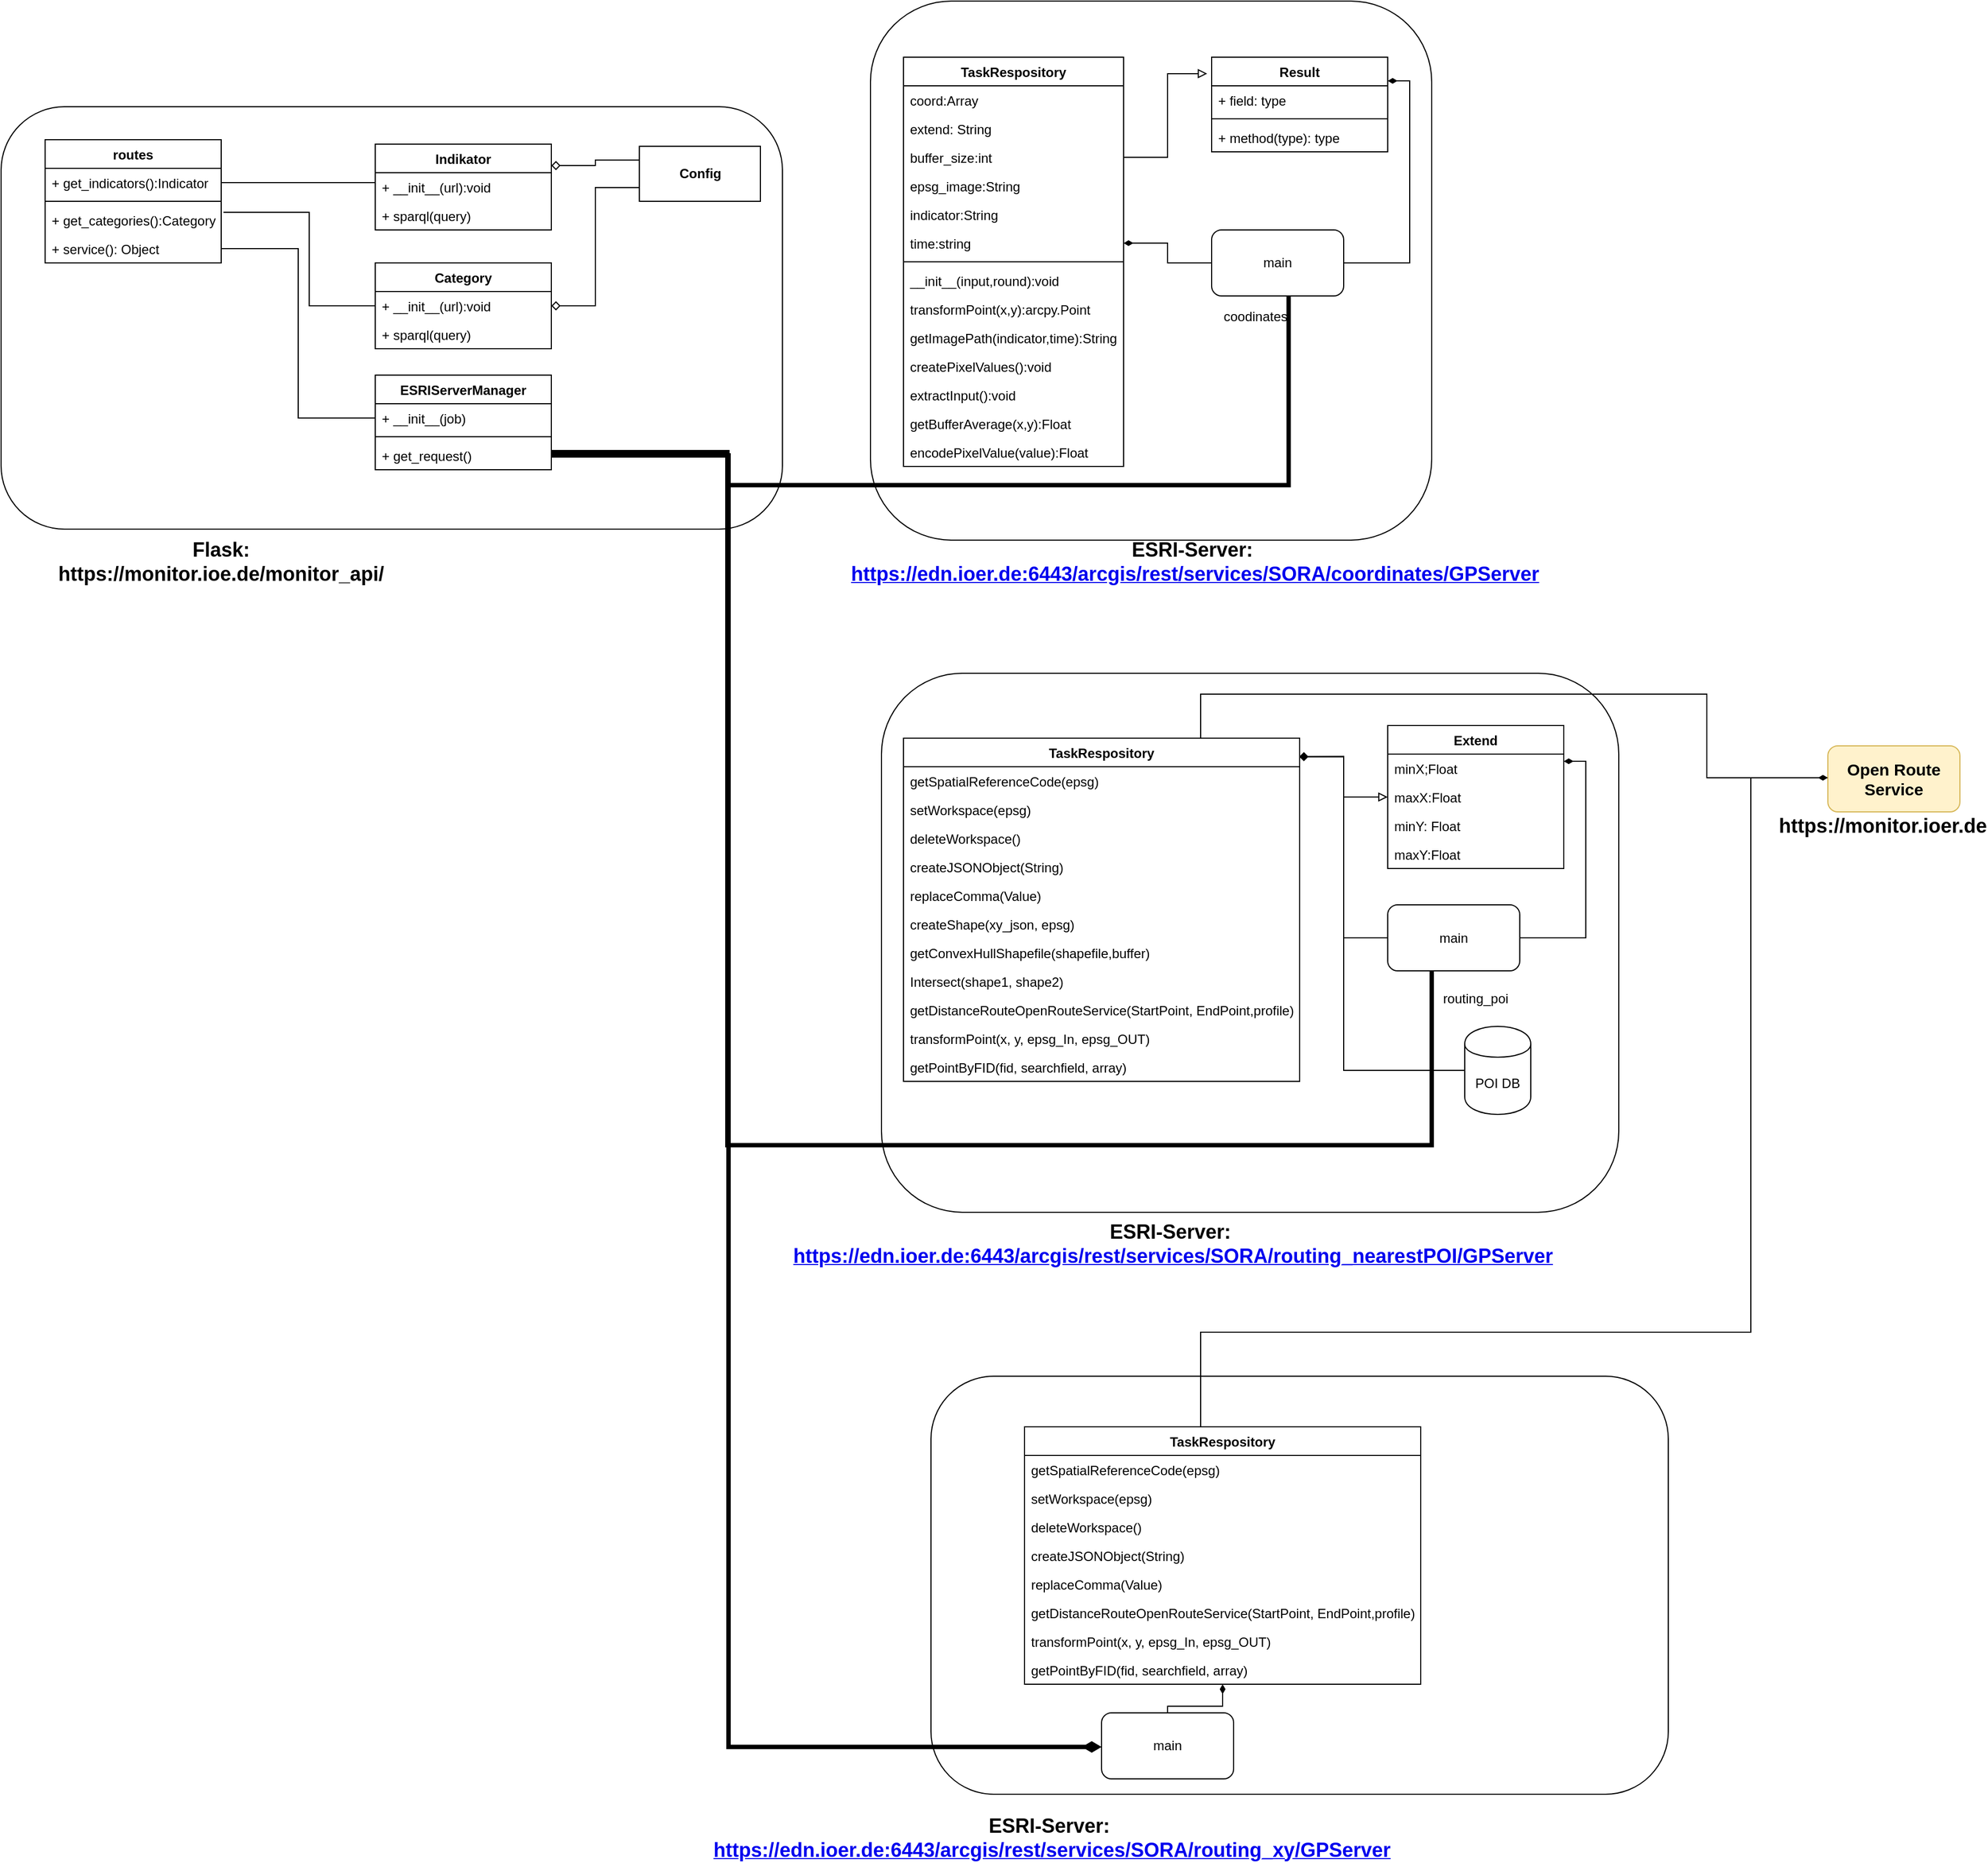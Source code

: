 <mxfile version="10.8.0" type="device"><diagram id="CT43BcFTrXd-7Mj3Ymix" name="Seite-1"><mxGraphModel dx="4312" dy="3289" grid="1" gridSize="10" guides="1" tooltips="1" connect="1" arrows="1" fold="1" page="1" pageScale="1" pageWidth="827" pageHeight="1169" math="0" shadow="0"><root><mxCell id="0"/><mxCell id="1" parent="0"/><mxCell id="dtGoaGafzF-JMqJLi3ri-37" value="" style="rounded=1;whiteSpace=wrap;html=1;" parent="1" vertex="1"><mxGeometry x="770" y="-10" width="510" height="490" as="geometry"/></mxCell><mxCell id="arpwGv1bbq3mjrOgh_vR-33" value="" style="rounded=1;whiteSpace=wrap;html=1;" parent="1" vertex="1"><mxGeometry x="-20" y="86" width="710" height="384" as="geometry"/></mxCell><mxCell id="arpwGv1bbq3mjrOgh_vR-2" value="Indikator" style="swimlane;fontStyle=1;align=center;verticalAlign=top;childLayout=stackLayout;horizontal=1;startSize=26;horizontalStack=0;resizeParent=1;resizeParentMax=0;resizeLast=0;collapsible=1;marginBottom=0;" parent="1" vertex="1"><mxGeometry x="320" y="120" width="160" height="78" as="geometry"/></mxCell><mxCell id="arpwGv1bbq3mjrOgh_vR-5" value="+ __init__(url):void" style="text;strokeColor=none;fillColor=none;align=left;verticalAlign=top;spacingLeft=4;spacingRight=4;overflow=hidden;rotatable=0;points=[[0,0.5],[1,0.5]];portConstraint=eastwest;" parent="arpwGv1bbq3mjrOgh_vR-2" vertex="1"><mxGeometry y="26" width="160" height="26" as="geometry"/></mxCell><mxCell id="arpwGv1bbq3mjrOgh_vR-22" value="+ sparql(query)" style="text;strokeColor=none;fillColor=none;align=left;verticalAlign=top;spacingLeft=4;spacingRight=4;overflow=hidden;rotatable=0;points=[[0,0.5],[1,0.5]];portConstraint=eastwest;" parent="arpwGv1bbq3mjrOgh_vR-2" vertex="1"><mxGeometry y="52" width="160" height="26" as="geometry"/></mxCell><mxCell id="arpwGv1bbq3mjrOgh_vR-8" style="edgeStyle=orthogonalEdgeStyle;rounded=0;orthogonalLoop=1;jettySize=auto;html=1;exitX=0;exitY=0.25;exitDx=0;exitDy=0;entryX=1;entryY=0.25;entryDx=0;entryDy=0;endArrow=diamond;endFill=0;startArrow=none;startFill=0;" parent="1" source="arpwGv1bbq3mjrOgh_vR-7" target="arpwGv1bbq3mjrOgh_vR-2" edge="1"><mxGeometry relative="1" as="geometry"/></mxCell><mxCell id="arpwGv1bbq3mjrOgh_vR-21" style="edgeStyle=orthogonalEdgeStyle;rounded=0;orthogonalLoop=1;jettySize=auto;html=1;exitX=0;exitY=0.75;exitDx=0;exitDy=0;entryX=1;entryY=0.5;entryDx=0;entryDy=0;startArrow=none;startFill=0;endArrow=diamond;endFill=0;" parent="1" source="arpwGv1bbq3mjrOgh_vR-7" target="arpwGv1bbq3mjrOgh_vR-20" edge="1"><mxGeometry relative="1" as="geometry"/></mxCell><mxCell id="arpwGv1bbq3mjrOgh_vR-7" value="Config" style="html=1;fontStyle=1" parent="1" vertex="1"><mxGeometry x="560" y="122" width="110" height="50" as="geometry"/></mxCell><mxCell id="arpwGv1bbq3mjrOgh_vR-10" value="routes" style="swimlane;fontStyle=1;align=center;verticalAlign=top;childLayout=stackLayout;horizontal=1;startSize=26;horizontalStack=0;resizeParent=1;resizeParentMax=0;resizeLast=0;collapsible=1;marginBottom=0;" parent="1" vertex="1"><mxGeometry x="20" y="116" width="160" height="112" as="geometry"/></mxCell><mxCell id="arpwGv1bbq3mjrOgh_vR-13" value="+ get_indicators():Indicator" style="text;strokeColor=none;fillColor=none;align=left;verticalAlign=top;spacingLeft=4;spacingRight=4;overflow=hidden;rotatable=0;points=[[0,0.5],[1,0.5]];portConstraint=eastwest;" parent="arpwGv1bbq3mjrOgh_vR-10" vertex="1"><mxGeometry y="26" width="160" height="26" as="geometry"/></mxCell><mxCell id="arpwGv1bbq3mjrOgh_vR-18" value="" style="line;strokeWidth=1;fillColor=none;align=left;verticalAlign=middle;spacingTop=-1;spacingLeft=3;spacingRight=3;rotatable=0;labelPosition=right;points=[];portConstraint=eastwest;" parent="arpwGv1bbq3mjrOgh_vR-10" vertex="1"><mxGeometry y="52" width="160" height="8" as="geometry"/></mxCell><mxCell id="arpwGv1bbq3mjrOgh_vR-17" value="+ get_categories():Category" style="text;strokeColor=none;fillColor=none;align=left;verticalAlign=top;spacingLeft=4;spacingRight=4;overflow=hidden;rotatable=0;points=[[0,0.5],[1,0.5]];portConstraint=eastwest;" parent="arpwGv1bbq3mjrOgh_vR-10" vertex="1"><mxGeometry y="60" width="160" height="26" as="geometry"/></mxCell><mxCell id="arpwGv1bbq3mjrOgh_vR-26" value="+ service(): Object" style="text;strokeColor=none;fillColor=none;align=left;verticalAlign=top;spacingLeft=4;spacingRight=4;overflow=hidden;rotatable=0;points=[[0,0.5],[1,0.5]];portConstraint=eastwest;" parent="arpwGv1bbq3mjrOgh_vR-10" vertex="1"><mxGeometry y="86" width="160" height="26" as="geometry"/></mxCell><mxCell id="arpwGv1bbq3mjrOgh_vR-16" style="edgeStyle=orthogonalEdgeStyle;rounded=0;orthogonalLoop=1;jettySize=auto;html=1;exitX=0;exitY=0.5;exitDx=0;exitDy=0;entryX=1;entryY=0.5;entryDx=0;entryDy=0;startArrow=none;startFill=0;endArrow=none;endFill=0;" parent="1" source="arpwGv1bbq3mjrOgh_vR-5" target="arpwGv1bbq3mjrOgh_vR-13" edge="1"><mxGeometry relative="1" as="geometry"><Array as="points"><mxPoint x="320" y="155"/></Array></mxGeometry></mxCell><mxCell id="arpwGv1bbq3mjrOgh_vR-19" value="Category" style="swimlane;fontStyle=1;align=center;verticalAlign=top;childLayout=stackLayout;horizontal=1;startSize=26;horizontalStack=0;resizeParent=1;resizeParentMax=0;resizeLast=0;collapsible=1;marginBottom=0;" parent="1" vertex="1"><mxGeometry x="320" y="228" width="160" height="78" as="geometry"/></mxCell><mxCell id="arpwGv1bbq3mjrOgh_vR-20" value="+ __init__(url):void" style="text;strokeColor=none;fillColor=none;align=left;verticalAlign=top;spacingLeft=4;spacingRight=4;overflow=hidden;rotatable=0;points=[[0,0.5],[1,0.5]];portConstraint=eastwest;" parent="arpwGv1bbq3mjrOgh_vR-19" vertex="1"><mxGeometry y="26" width="160" height="26" as="geometry"/></mxCell><mxCell id="arpwGv1bbq3mjrOgh_vR-23" value="+ sparql(query)" style="text;strokeColor=none;fillColor=none;align=left;verticalAlign=top;spacingLeft=4;spacingRight=4;overflow=hidden;rotatable=0;points=[[0,0.5],[1,0.5]];portConstraint=eastwest;" parent="arpwGv1bbq3mjrOgh_vR-19" vertex="1"><mxGeometry y="52" width="160" height="26" as="geometry"/></mxCell><mxCell id="arpwGv1bbq3mjrOgh_vR-24" style="edgeStyle=orthogonalEdgeStyle;rounded=0;orthogonalLoop=1;jettySize=auto;html=1;exitX=0;exitY=0.5;exitDx=0;exitDy=0;entryX=1.013;entryY=0.231;entryDx=0;entryDy=0;entryPerimeter=0;startArrow=none;startFill=0;endArrow=none;endFill=0;" parent="1" source="arpwGv1bbq3mjrOgh_vR-20" target="arpwGv1bbq3mjrOgh_vR-17" edge="1"><mxGeometry relative="1" as="geometry"><Array as="points"><mxPoint x="260" y="267"/><mxPoint x="260" y="182"/></Array></mxGeometry></mxCell><mxCell id="dtGoaGafzF-JMqJLi3ri-40" style="edgeStyle=orthogonalEdgeStyle;rounded=0;orthogonalLoop=1;jettySize=auto;html=1;entryX=0.583;entryY=0.983;entryDx=0;entryDy=0;entryPerimeter=0;startArrow=none;startFill=0;endArrow=none;endFill=0;strokeWidth=4;" parent="1" target="dtGoaGafzF-JMqJLi3ri-34" edge="1"><mxGeometry relative="1" as="geometry"><mxPoint x="480" y="400" as="sourcePoint"/><Array as="points"><mxPoint x="480" y="400"/><mxPoint x="640" y="400"/><mxPoint x="640" y="430"/><mxPoint x="1150" y="430"/></Array></mxGeometry></mxCell><mxCell id="arpwGv1bbq3mjrOgh_vR-27" value="ESRIServerManager" style="swimlane;fontStyle=1;align=center;verticalAlign=top;childLayout=stackLayout;horizontal=1;startSize=26;horizontalStack=0;resizeParent=1;resizeParentMax=0;resizeLast=0;collapsible=1;marginBottom=0;" parent="1" vertex="1"><mxGeometry x="320" y="330" width="160" height="86" as="geometry"/></mxCell><mxCell id="arpwGv1bbq3mjrOgh_vR-28" value="+ __init__(job)" style="text;strokeColor=none;fillColor=none;align=left;verticalAlign=top;spacingLeft=4;spacingRight=4;overflow=hidden;rotatable=0;points=[[0,0.5],[1,0.5]];portConstraint=eastwest;" parent="arpwGv1bbq3mjrOgh_vR-27" vertex="1"><mxGeometry y="26" width="160" height="26" as="geometry"/></mxCell><mxCell id="arpwGv1bbq3mjrOgh_vR-29" value="" style="line;strokeWidth=1;fillColor=none;align=left;verticalAlign=middle;spacingTop=-1;spacingLeft=3;spacingRight=3;rotatable=0;labelPosition=right;points=[];portConstraint=eastwest;" parent="arpwGv1bbq3mjrOgh_vR-27" vertex="1"><mxGeometry y="52" width="160" height="8" as="geometry"/></mxCell><mxCell id="arpwGv1bbq3mjrOgh_vR-30" value="+ get_request()" style="text;strokeColor=none;fillColor=none;align=left;verticalAlign=top;spacingLeft=4;spacingRight=4;overflow=hidden;rotatable=0;points=[[0,0.5],[1,0.5]];portConstraint=eastwest;" parent="arpwGv1bbq3mjrOgh_vR-27" vertex="1"><mxGeometry y="60" width="160" height="26" as="geometry"/></mxCell><mxCell id="arpwGv1bbq3mjrOgh_vR-31" style="edgeStyle=orthogonalEdgeStyle;rounded=0;orthogonalLoop=1;jettySize=auto;html=1;exitX=0;exitY=0.5;exitDx=0;exitDy=0;entryX=1;entryY=0.5;entryDx=0;entryDy=0;startArrow=none;startFill=0;endArrow=none;endFill=0;" parent="1" source="arpwGv1bbq3mjrOgh_vR-28" target="arpwGv1bbq3mjrOgh_vR-26" edge="1"><mxGeometry relative="1" as="geometry"/></mxCell><mxCell id="arpwGv1bbq3mjrOgh_vR-34" value="Flask: https://monitor.ioe.de/monitor_api/" style="text;html=1;strokeColor=none;fillColor=none;align=center;verticalAlign=middle;whiteSpace=wrap;rounded=0;fontSize=18;fontStyle=1" parent="1" vertex="1"><mxGeometry x="160" y="490" width="40" height="20" as="geometry"/></mxCell><mxCell id="dtGoaGafzF-JMqJLi3ri-13" value="TaskRespository" style="swimlane;fontStyle=1;align=center;verticalAlign=top;childLayout=stackLayout;horizontal=1;startSize=26;horizontalStack=0;resizeParent=1;resizeParentMax=0;resizeLast=0;collapsible=1;marginBottom=0;" parent="1" vertex="1"><mxGeometry x="800" y="41" width="200" height="372" as="geometry"/></mxCell><mxCell id="dtGoaGafzF-JMqJLi3ri-14" value="coord:Array" style="text;strokeColor=none;fillColor=none;align=left;verticalAlign=top;spacingLeft=4;spacingRight=4;overflow=hidden;rotatable=0;points=[[0,0.5],[1,0.5]];portConstraint=eastwest;" parent="dtGoaGafzF-JMqJLi3ri-13" vertex="1"><mxGeometry y="26" width="200" height="26" as="geometry"/></mxCell><mxCell id="dtGoaGafzF-JMqJLi3ri-17" value="extend: String" style="text;strokeColor=none;fillColor=none;align=left;verticalAlign=top;spacingLeft=4;spacingRight=4;overflow=hidden;rotatable=0;points=[[0,0.5],[1,0.5]];portConstraint=eastwest;" parent="dtGoaGafzF-JMqJLi3ri-13" vertex="1"><mxGeometry y="52" width="200" height="26" as="geometry"/></mxCell><mxCell id="dtGoaGafzF-JMqJLi3ri-19" value="buffer_size:int" style="text;strokeColor=none;fillColor=none;align=left;verticalAlign=top;spacingLeft=4;spacingRight=4;overflow=hidden;rotatable=0;points=[[0,0.5],[1,0.5]];portConstraint=eastwest;" parent="dtGoaGafzF-JMqJLi3ri-13" vertex="1"><mxGeometry y="78" width="200" height="26" as="geometry"/></mxCell><mxCell id="dtGoaGafzF-JMqJLi3ri-20" value="epsg_image:String" style="text;strokeColor=none;fillColor=none;align=left;verticalAlign=top;spacingLeft=4;spacingRight=4;overflow=hidden;rotatable=0;points=[[0,0.5],[1,0.5]];portConstraint=eastwest;" parent="dtGoaGafzF-JMqJLi3ri-13" vertex="1"><mxGeometry y="104" width="200" height="26" as="geometry"/></mxCell><mxCell id="dtGoaGafzF-JMqJLi3ri-21" value="indicator:String" style="text;strokeColor=none;fillColor=none;align=left;verticalAlign=top;spacingLeft=4;spacingRight=4;overflow=hidden;rotatable=0;points=[[0,0.5],[1,0.5]];portConstraint=eastwest;" parent="dtGoaGafzF-JMqJLi3ri-13" vertex="1"><mxGeometry y="130" width="200" height="26" as="geometry"/></mxCell><mxCell id="dtGoaGafzF-JMqJLi3ri-22" value="time:string" style="text;strokeColor=none;fillColor=none;align=left;verticalAlign=top;spacingLeft=4;spacingRight=4;overflow=hidden;rotatable=0;points=[[0,0.5],[1,0.5]];portConstraint=eastwest;" parent="dtGoaGafzF-JMqJLi3ri-13" vertex="1"><mxGeometry y="156" width="200" height="26" as="geometry"/></mxCell><mxCell id="dtGoaGafzF-JMqJLi3ri-15" value="" style="line;strokeWidth=1;fillColor=none;align=left;verticalAlign=middle;spacingTop=-1;spacingLeft=3;spacingRight=3;rotatable=0;labelPosition=right;points=[];portConstraint=eastwest;" parent="dtGoaGafzF-JMqJLi3ri-13" vertex="1"><mxGeometry y="182" width="200" height="8" as="geometry"/></mxCell><mxCell id="dtGoaGafzF-JMqJLi3ri-16" value="__init__(input,round):void" style="text;strokeColor=none;fillColor=none;align=left;verticalAlign=top;spacingLeft=4;spacingRight=4;overflow=hidden;rotatable=0;points=[[0,0.5],[1,0.5]];portConstraint=eastwest;" parent="dtGoaGafzF-JMqJLi3ri-13" vertex="1"><mxGeometry y="190" width="200" height="26" as="geometry"/></mxCell><mxCell id="dtGoaGafzF-JMqJLi3ri-23" value="transformPoint(x,y):arcpy.Point" style="text;strokeColor=none;fillColor=none;align=left;verticalAlign=top;spacingLeft=4;spacingRight=4;overflow=hidden;rotatable=0;points=[[0,0.5],[1,0.5]];portConstraint=eastwest;" parent="dtGoaGafzF-JMqJLi3ri-13" vertex="1"><mxGeometry y="216" width="200" height="26" as="geometry"/></mxCell><mxCell id="dtGoaGafzF-JMqJLi3ri-24" value="getImagePath(indicator,time):String" style="text;strokeColor=none;fillColor=none;align=left;verticalAlign=top;spacingLeft=4;spacingRight=4;overflow=hidden;rotatable=0;points=[[0,0.5],[1,0.5]];portConstraint=eastwest;" parent="dtGoaGafzF-JMqJLi3ri-13" vertex="1"><mxGeometry y="242" width="200" height="26" as="geometry"/></mxCell><mxCell id="dtGoaGafzF-JMqJLi3ri-25" value="createPixelValues():void" style="text;strokeColor=none;fillColor=none;align=left;verticalAlign=top;spacingLeft=4;spacingRight=4;overflow=hidden;rotatable=0;points=[[0,0.5],[1,0.5]];portConstraint=eastwest;" parent="dtGoaGafzF-JMqJLi3ri-13" vertex="1"><mxGeometry y="268" width="200" height="26" as="geometry"/></mxCell><mxCell id="dtGoaGafzF-JMqJLi3ri-26" value="extractInput():void" style="text;strokeColor=none;fillColor=none;align=left;verticalAlign=top;spacingLeft=4;spacingRight=4;overflow=hidden;rotatable=0;points=[[0,0.5],[1,0.5]];portConstraint=eastwest;" parent="dtGoaGafzF-JMqJLi3ri-13" vertex="1"><mxGeometry y="294" width="200" height="26" as="geometry"/></mxCell><mxCell id="dtGoaGafzF-JMqJLi3ri-27" value="getBufferAverage(x,y):Float" style="text;strokeColor=none;fillColor=none;align=left;verticalAlign=top;spacingLeft=4;spacingRight=4;overflow=hidden;rotatable=0;points=[[0,0.5],[1,0.5]];portConstraint=eastwest;" parent="dtGoaGafzF-JMqJLi3ri-13" vertex="1"><mxGeometry y="320" width="200" height="26" as="geometry"/></mxCell><mxCell id="dtGoaGafzF-JMqJLi3ri-28" value="encodePixelValue(value):Float" style="text;strokeColor=none;fillColor=none;align=left;verticalAlign=top;spacingLeft=4;spacingRight=4;overflow=hidden;rotatable=0;points=[[0,0.5],[1,0.5]];portConstraint=eastwest;" parent="dtGoaGafzF-JMqJLi3ri-13" vertex="1"><mxGeometry y="346" width="200" height="26" as="geometry"/></mxCell><mxCell id="dtGoaGafzF-JMqJLi3ri-36" style="edgeStyle=orthogonalEdgeStyle;rounded=0;orthogonalLoop=1;jettySize=auto;html=1;exitX=1;exitY=0.25;exitDx=0;exitDy=0;entryX=1;entryY=0.5;entryDx=0;entryDy=0;startArrow=diamondThin;startFill=1;endArrow=none;endFill=0;" parent="1" source="dtGoaGafzF-JMqJLi3ri-29" target="dtGoaGafzF-JMqJLi3ri-34" edge="1"><mxGeometry relative="1" as="geometry"/></mxCell><mxCell id="dtGoaGafzF-JMqJLi3ri-29" value="Result" style="swimlane;fontStyle=1;align=center;verticalAlign=top;childLayout=stackLayout;horizontal=1;startSize=26;horizontalStack=0;resizeParent=1;resizeParentMax=0;resizeLast=0;collapsible=1;marginBottom=0;" parent="1" vertex="1"><mxGeometry x="1080" y="41" width="160" height="86" as="geometry"/></mxCell><mxCell id="dtGoaGafzF-JMqJLi3ri-30" value="+ field: type" style="text;strokeColor=none;fillColor=none;align=left;verticalAlign=top;spacingLeft=4;spacingRight=4;overflow=hidden;rotatable=0;points=[[0,0.5],[1,0.5]];portConstraint=eastwest;" parent="dtGoaGafzF-JMqJLi3ri-29" vertex="1"><mxGeometry y="26" width="160" height="26" as="geometry"/></mxCell><mxCell id="dtGoaGafzF-JMqJLi3ri-31" value="" style="line;strokeWidth=1;fillColor=none;align=left;verticalAlign=middle;spacingTop=-1;spacingLeft=3;spacingRight=3;rotatable=0;labelPosition=right;points=[];portConstraint=eastwest;" parent="dtGoaGafzF-JMqJLi3ri-29" vertex="1"><mxGeometry y="52" width="160" height="8" as="geometry"/></mxCell><mxCell id="dtGoaGafzF-JMqJLi3ri-32" value="+ method(type): type" style="text;strokeColor=none;fillColor=none;align=left;verticalAlign=top;spacingLeft=4;spacingRight=4;overflow=hidden;rotatable=0;points=[[0,0.5],[1,0.5]];portConstraint=eastwest;" parent="dtGoaGafzF-JMqJLi3ri-29" vertex="1"><mxGeometry y="60" width="160" height="26" as="geometry"/></mxCell><mxCell id="dtGoaGafzF-JMqJLi3ri-33" style="edgeStyle=orthogonalEdgeStyle;rounded=0;orthogonalLoop=1;jettySize=auto;html=1;exitX=1;exitY=0.5;exitDx=0;exitDy=0;entryX=-0.025;entryY=0.174;entryDx=0;entryDy=0;entryPerimeter=0;startArrow=none;startFill=0;endArrow=block;endFill=0;" parent="1" source="dtGoaGafzF-JMqJLi3ri-19" target="dtGoaGafzF-JMqJLi3ri-29" edge="1"><mxGeometry relative="1" as="geometry"/></mxCell><mxCell id="dtGoaGafzF-JMqJLi3ri-34" value="main" style="rounded=1;whiteSpace=wrap;html=1;" parent="1" vertex="1"><mxGeometry x="1080" y="198" width="120" height="60" as="geometry"/></mxCell><mxCell id="dtGoaGafzF-JMqJLi3ri-35" style="edgeStyle=orthogonalEdgeStyle;rounded=0;orthogonalLoop=1;jettySize=auto;html=1;exitX=1;exitY=0.5;exitDx=0;exitDy=0;entryX=0;entryY=0.5;entryDx=0;entryDy=0;startArrow=diamondThin;startFill=1;endArrow=none;endFill=0;" parent="1" source="dtGoaGafzF-JMqJLi3ri-22" target="dtGoaGafzF-JMqJLi3ri-34" edge="1"><mxGeometry relative="1" as="geometry"/></mxCell><mxCell id="dtGoaGafzF-JMqJLi3ri-38" value="ESRI-Server:&amp;nbsp;&lt;br&gt;&lt;a href=&quot;https://edn.ioer.de:6443/arcgis/rest/services/SORA/coordinates/GPServer&quot;&gt;https://edn.ioer.de:6443/arcgis/rest/services/SORA/coordinates/GPServer&lt;/a&gt;&lt;br&gt;" style="text;html=1;strokeColor=none;fillColor=none;align=center;verticalAlign=middle;whiteSpace=wrap;rounded=0;fontSize=18;fontStyle=1" parent="1" vertex="1"><mxGeometry x="800" y="490" width="530" height="20" as="geometry"/></mxCell><mxCell id="dtGoaGafzF-JMqJLi3ri-41" value="coodinates" style="text;html=1;strokeColor=none;fillColor=none;align=center;verticalAlign=middle;whiteSpace=wrap;rounded=0;" parent="1" vertex="1"><mxGeometry x="1100" y="267" width="40" height="20" as="geometry"/></mxCell><mxCell id="dtGoaGafzF-JMqJLi3ri-44" value="TaskRespository" style="swimlane;fontStyle=1;align=center;verticalAlign=top;childLayout=stackLayout;horizontal=1;startSize=26;horizontalStack=0;resizeParent=1;resizeParentMax=0;resizeLast=0;collapsible=1;marginBottom=0;" parent="1" vertex="1"><mxGeometry x="810" y="656" width="200" height="372" as="geometry"/></mxCell><mxCell id="dtGoaGafzF-JMqJLi3ri-45" value="coord:Array" style="text;strokeColor=none;fillColor=none;align=left;verticalAlign=top;spacingLeft=4;spacingRight=4;overflow=hidden;rotatable=0;points=[[0,0.5],[1,0.5]];portConstraint=eastwest;" parent="dtGoaGafzF-JMqJLi3ri-44" vertex="1"><mxGeometry y="26" width="200" height="26" as="geometry"/></mxCell><mxCell id="dtGoaGafzF-JMqJLi3ri-46" value="extend: String" style="text;strokeColor=none;fillColor=none;align=left;verticalAlign=top;spacingLeft=4;spacingRight=4;overflow=hidden;rotatable=0;points=[[0,0.5],[1,0.5]];portConstraint=eastwest;" parent="dtGoaGafzF-JMqJLi3ri-44" vertex="1"><mxGeometry y="52" width="200" height="26" as="geometry"/></mxCell><mxCell id="dtGoaGafzF-JMqJLi3ri-47" value="buffer_size:int" style="text;strokeColor=none;fillColor=none;align=left;verticalAlign=top;spacingLeft=4;spacingRight=4;overflow=hidden;rotatable=0;points=[[0,0.5],[1,0.5]];portConstraint=eastwest;" parent="dtGoaGafzF-JMqJLi3ri-44" vertex="1"><mxGeometry y="78" width="200" height="26" as="geometry"/></mxCell><mxCell id="dtGoaGafzF-JMqJLi3ri-48" value="epsg_image:String" style="text;strokeColor=none;fillColor=none;align=left;verticalAlign=top;spacingLeft=4;spacingRight=4;overflow=hidden;rotatable=0;points=[[0,0.5],[1,0.5]];portConstraint=eastwest;" parent="dtGoaGafzF-JMqJLi3ri-44" vertex="1"><mxGeometry y="104" width="200" height="26" as="geometry"/></mxCell><mxCell id="dtGoaGafzF-JMqJLi3ri-49" value="indicator:String" style="text;strokeColor=none;fillColor=none;align=left;verticalAlign=top;spacingLeft=4;spacingRight=4;overflow=hidden;rotatable=0;points=[[0,0.5],[1,0.5]];portConstraint=eastwest;" parent="dtGoaGafzF-JMqJLi3ri-44" vertex="1"><mxGeometry y="130" width="200" height="26" as="geometry"/></mxCell><mxCell id="dtGoaGafzF-JMqJLi3ri-50" value="time:string" style="text;strokeColor=none;fillColor=none;align=left;verticalAlign=top;spacingLeft=4;spacingRight=4;overflow=hidden;rotatable=0;points=[[0,0.5],[1,0.5]];portConstraint=eastwest;" parent="dtGoaGafzF-JMqJLi3ri-44" vertex="1"><mxGeometry y="156" width="200" height="26" as="geometry"/></mxCell><mxCell id="dtGoaGafzF-JMqJLi3ri-51" value="" style="line;strokeWidth=1;fillColor=none;align=left;verticalAlign=middle;spacingTop=-1;spacingLeft=3;spacingRight=3;rotatable=0;labelPosition=right;points=[];portConstraint=eastwest;" parent="dtGoaGafzF-JMqJLi3ri-44" vertex="1"><mxGeometry y="182" width="200" height="8" as="geometry"/></mxCell><mxCell id="dtGoaGafzF-JMqJLi3ri-52" value="__init__(input,round):void" style="text;strokeColor=none;fillColor=none;align=left;verticalAlign=top;spacingLeft=4;spacingRight=4;overflow=hidden;rotatable=0;points=[[0,0.5],[1,0.5]];portConstraint=eastwest;" parent="dtGoaGafzF-JMqJLi3ri-44" vertex="1"><mxGeometry y="190" width="200" height="26" as="geometry"/></mxCell><mxCell id="dtGoaGafzF-JMqJLi3ri-53" value="transformPoint(x,y):arcpy.Point" style="text;strokeColor=none;fillColor=none;align=left;verticalAlign=top;spacingLeft=4;spacingRight=4;overflow=hidden;rotatable=0;points=[[0,0.5],[1,0.5]];portConstraint=eastwest;" parent="dtGoaGafzF-JMqJLi3ri-44" vertex="1"><mxGeometry y="216" width="200" height="26" as="geometry"/></mxCell><mxCell id="dtGoaGafzF-JMqJLi3ri-54" value="getImagePath(indicator,time):String" style="text;strokeColor=none;fillColor=none;align=left;verticalAlign=top;spacingLeft=4;spacingRight=4;overflow=hidden;rotatable=0;points=[[0,0.5],[1,0.5]];portConstraint=eastwest;" parent="dtGoaGafzF-JMqJLi3ri-44" vertex="1"><mxGeometry y="242" width="200" height="26" as="geometry"/></mxCell><mxCell id="dtGoaGafzF-JMqJLi3ri-55" value="createPixelValues():void" style="text;strokeColor=none;fillColor=none;align=left;verticalAlign=top;spacingLeft=4;spacingRight=4;overflow=hidden;rotatable=0;points=[[0,0.5],[1,0.5]];portConstraint=eastwest;" parent="dtGoaGafzF-JMqJLi3ri-44" vertex="1"><mxGeometry y="268" width="200" height="26" as="geometry"/></mxCell><mxCell id="dtGoaGafzF-JMqJLi3ri-56" value="extractInput():void" style="text;strokeColor=none;fillColor=none;align=left;verticalAlign=top;spacingLeft=4;spacingRight=4;overflow=hidden;rotatable=0;points=[[0,0.5],[1,0.5]];portConstraint=eastwest;" parent="dtGoaGafzF-JMqJLi3ri-44" vertex="1"><mxGeometry y="294" width="200" height="26" as="geometry"/></mxCell><mxCell id="dtGoaGafzF-JMqJLi3ri-57" value="getBufferAverage(x,y):Float" style="text;strokeColor=none;fillColor=none;align=left;verticalAlign=top;spacingLeft=4;spacingRight=4;overflow=hidden;rotatable=0;points=[[0,0.5],[1,0.5]];portConstraint=eastwest;" parent="dtGoaGafzF-JMqJLi3ri-44" vertex="1"><mxGeometry y="320" width="200" height="26" as="geometry"/></mxCell><mxCell id="dtGoaGafzF-JMqJLi3ri-58" value="encodePixelValue(value):Float" style="text;strokeColor=none;fillColor=none;align=left;verticalAlign=top;spacingLeft=4;spacingRight=4;overflow=hidden;rotatable=0;points=[[0,0.5],[1,0.5]];portConstraint=eastwest;" parent="dtGoaGafzF-JMqJLi3ri-44" vertex="1"><mxGeometry y="346" width="200" height="26" as="geometry"/></mxCell><mxCell id="dtGoaGafzF-JMqJLi3ri-59" value="" style="rounded=1;whiteSpace=wrap;html=1;" parent="1" vertex="1"><mxGeometry x="780" y="601" width="670" height="490" as="geometry"/></mxCell><mxCell id="dtGoaGafzF-JMqJLi3ri-91" style="edgeStyle=orthogonalEdgeStyle;rounded=0;orthogonalLoop=1;jettySize=auto;html=1;entryX=0.999;entryY=0.054;entryDx=0;entryDy=0;entryPerimeter=0;startArrow=block;startFill=0;endArrow=none;endFill=0;strokeWidth=1;" parent="1" source="dtGoaGafzF-JMqJLi3ri-60" target="dtGoaGafzF-JMqJLi3ri-68" edge="1"><mxGeometry relative="1" as="geometry"/></mxCell><mxCell id="dtGoaGafzF-JMqJLi3ri-60" value="Extend" style="swimlane;fontStyle=1;align=center;verticalAlign=top;childLayout=stackLayout;horizontal=1;startSize=26;horizontalStack=0;resizeParent=1;resizeParentMax=0;resizeLast=0;collapsible=1;marginBottom=0;" parent="1" vertex="1"><mxGeometry x="1240" y="648.5" width="160" height="130" as="geometry"/></mxCell><mxCell id="dtGoaGafzF-JMqJLi3ri-61" value="minX;Float" style="text;strokeColor=none;fillColor=none;align=left;verticalAlign=top;spacingLeft=4;spacingRight=4;overflow=hidden;rotatable=0;points=[[0,0.5],[1,0.5]];portConstraint=eastwest;" parent="dtGoaGafzF-JMqJLi3ri-60" vertex="1"><mxGeometry y="26" width="160" height="26" as="geometry"/></mxCell><mxCell id="dtGoaGafzF-JMqJLi3ri-63" value="maxX:Float" style="text;strokeColor=none;fillColor=none;align=left;verticalAlign=top;spacingLeft=4;spacingRight=4;overflow=hidden;rotatable=0;points=[[0,0.5],[1,0.5]];portConstraint=eastwest;" parent="dtGoaGafzF-JMqJLi3ri-60" vertex="1"><mxGeometry y="52" width="160" height="26" as="geometry"/></mxCell><mxCell id="dtGoaGafzF-JMqJLi3ri-83" value="minY: Float" style="text;strokeColor=none;fillColor=none;align=left;verticalAlign=top;spacingLeft=4;spacingRight=4;overflow=hidden;rotatable=0;points=[[0,0.5],[1,0.5]];portConstraint=eastwest;" parent="dtGoaGafzF-JMqJLi3ri-60" vertex="1"><mxGeometry y="78" width="160" height="26" as="geometry"/></mxCell><mxCell id="dtGoaGafzF-JMqJLi3ri-84" value="maxY:Float" style="text;strokeColor=none;fillColor=none;align=left;verticalAlign=top;spacingLeft=4;spacingRight=4;overflow=hidden;rotatable=0;points=[[0,0.5],[1,0.5]];portConstraint=eastwest;" parent="dtGoaGafzF-JMqJLi3ri-60" vertex="1"><mxGeometry y="104" width="160" height="26" as="geometry"/></mxCell><mxCell id="dtGoaGafzF-JMqJLi3ri-92" style="edgeStyle=orthogonalEdgeStyle;rounded=0;orthogonalLoop=1;jettySize=auto;html=1;entryX=0.999;entryY=0.054;entryDx=0;entryDy=0;entryPerimeter=0;startArrow=none;startFill=0;endArrow=diamond;endFill=1;strokeWidth=1;" parent="1" source="dtGoaGafzF-JMqJLi3ri-65" target="dtGoaGafzF-JMqJLi3ri-68" edge="1"><mxGeometry relative="1" as="geometry"/></mxCell><mxCell id="dtGoaGafzF-JMqJLi3ri-96" style="edgeStyle=orthogonalEdgeStyle;rounded=0;orthogonalLoop=1;jettySize=auto;html=1;entryX=1;entryY=0.5;entryDx=0;entryDy=0;startArrow=none;startFill=0;endArrow=none;endFill=0;strokeWidth=4;" parent="1" source="dtGoaGafzF-JMqJLi3ri-65" target="arpwGv1bbq3mjrOgh_vR-30" edge="1"><mxGeometry relative="1" as="geometry"><Array as="points"><mxPoint x="1280" y="1030"/><mxPoint x="640" y="1030"/><mxPoint x="640" y="403"/></Array></mxGeometry></mxCell><mxCell id="dtGoaGafzF-JMqJLi3ri-65" value="main" style="rounded=1;whiteSpace=wrap;html=1;" parent="1" vertex="1"><mxGeometry x="1240" y="811.5" width="120" height="60" as="geometry"/></mxCell><mxCell id="dtGoaGafzF-JMqJLi3ri-66" style="edgeStyle=orthogonalEdgeStyle;rounded=0;orthogonalLoop=1;jettySize=auto;html=1;exitX=1;exitY=0.25;exitDx=0;exitDy=0;entryX=1;entryY=0.5;entryDx=0;entryDy=0;startArrow=diamondThin;startFill=1;endArrow=none;endFill=0;" parent="1" source="dtGoaGafzF-JMqJLi3ri-60" target="dtGoaGafzF-JMqJLi3ri-65" edge="1"><mxGeometry relative="1" as="geometry"/></mxCell><mxCell id="dtGoaGafzF-JMqJLi3ri-68" value="TaskRespository" style="swimlane;fontStyle=1;align=center;verticalAlign=top;childLayout=stackLayout;horizontal=1;startSize=26;horizontalStack=0;resizeParent=1;resizeParentMax=0;resizeLast=0;collapsible=1;marginBottom=0;" parent="1" vertex="1"><mxGeometry x="800" y="660" width="360" height="312" as="geometry"/></mxCell><mxCell id="dtGoaGafzF-JMqJLi3ri-76" value="getSpatialReferenceCode(epsg)" style="text;strokeColor=none;fillColor=none;align=left;verticalAlign=top;spacingLeft=4;spacingRight=4;overflow=hidden;rotatable=0;points=[[0,0.5],[1,0.5]];portConstraint=eastwest;" parent="dtGoaGafzF-JMqJLi3ri-68" vertex="1"><mxGeometry y="26" width="360" height="26" as="geometry"/></mxCell><mxCell id="dtGoaGafzF-JMqJLi3ri-77" value="setWorkspace(epsg)" style="text;strokeColor=none;fillColor=none;align=left;verticalAlign=top;spacingLeft=4;spacingRight=4;overflow=hidden;rotatable=0;points=[[0,0.5],[1,0.5]];portConstraint=eastwest;" parent="dtGoaGafzF-JMqJLi3ri-68" vertex="1"><mxGeometry y="52" width="360" height="26" as="geometry"/></mxCell><mxCell id="dtGoaGafzF-JMqJLi3ri-78" value="deleteWorkspace()" style="text;strokeColor=none;fillColor=none;align=left;verticalAlign=top;spacingLeft=4;spacingRight=4;overflow=hidden;rotatable=0;points=[[0,0.5],[1,0.5]];portConstraint=eastwest;" parent="dtGoaGafzF-JMqJLi3ri-68" vertex="1"><mxGeometry y="78" width="360" height="26" as="geometry"/></mxCell><mxCell id="dtGoaGafzF-JMqJLi3ri-79" value="createJSONObject(String)" style="text;strokeColor=none;fillColor=none;align=left;verticalAlign=top;spacingLeft=4;spacingRight=4;overflow=hidden;rotatable=0;points=[[0,0.5],[1,0.5]];portConstraint=eastwest;" parent="dtGoaGafzF-JMqJLi3ri-68" vertex="1"><mxGeometry y="104" width="360" height="26" as="geometry"/></mxCell><mxCell id="dtGoaGafzF-JMqJLi3ri-80" value="replaceComma(Value)" style="text;strokeColor=none;fillColor=none;align=left;verticalAlign=top;spacingLeft=4;spacingRight=4;overflow=hidden;rotatable=0;points=[[0,0.5],[1,0.5]];portConstraint=eastwest;" parent="dtGoaGafzF-JMqJLi3ri-68" vertex="1"><mxGeometry y="130" width="360" height="26" as="geometry"/></mxCell><mxCell id="dtGoaGafzF-JMqJLi3ri-81" value="createShape(xy_json, epsg)" style="text;strokeColor=none;fillColor=none;align=left;verticalAlign=top;spacingLeft=4;spacingRight=4;overflow=hidden;rotatable=0;points=[[0,0.5],[1,0.5]];portConstraint=eastwest;" parent="dtGoaGafzF-JMqJLi3ri-68" vertex="1"><mxGeometry y="156" width="360" height="26" as="geometry"/></mxCell><mxCell id="dtGoaGafzF-JMqJLi3ri-82" value="getConvexHullShapefile(shapefile,buffer)" style="text;strokeColor=none;fillColor=none;align=left;verticalAlign=top;spacingLeft=4;spacingRight=4;overflow=hidden;rotatable=0;points=[[0,0.5],[1,0.5]];portConstraint=eastwest;" parent="dtGoaGafzF-JMqJLi3ri-68" vertex="1"><mxGeometry y="182" width="360" height="26" as="geometry"/></mxCell><mxCell id="dtGoaGafzF-JMqJLi3ri-85" value="Intersect(shape1, shape2)" style="text;strokeColor=none;fillColor=none;align=left;verticalAlign=top;spacingLeft=4;spacingRight=4;overflow=hidden;rotatable=0;points=[[0,0.5],[1,0.5]];portConstraint=eastwest;" parent="dtGoaGafzF-JMqJLi3ri-68" vertex="1"><mxGeometry y="208" width="360" height="26" as="geometry"/></mxCell><mxCell id="dtGoaGafzF-JMqJLi3ri-86" value="getDistanceRouteOpenRouteService(StartPoint, EndPoint,profile)" style="text;strokeColor=none;fillColor=none;align=left;verticalAlign=top;spacingLeft=4;spacingRight=4;overflow=hidden;rotatable=0;points=[[0,0.5],[1,0.5]];portConstraint=eastwest;" parent="dtGoaGafzF-JMqJLi3ri-68" vertex="1"><mxGeometry y="234" width="360" height="26" as="geometry"/></mxCell><mxCell id="dtGoaGafzF-JMqJLi3ri-87" value="transformPoint(x, y, epsg_In, epsg_OUT)" style="text;strokeColor=none;fillColor=none;align=left;verticalAlign=top;spacingLeft=4;spacingRight=4;overflow=hidden;rotatable=0;points=[[0,0.5],[1,0.5]];portConstraint=eastwest;" parent="dtGoaGafzF-JMqJLi3ri-68" vertex="1"><mxGeometry y="260" width="360" height="26" as="geometry"/></mxCell><mxCell id="dtGoaGafzF-JMqJLi3ri-88" value="getPointByFID(fid, searchfield, array)" style="text;strokeColor=none;fillColor=none;align=left;verticalAlign=top;spacingLeft=4;spacingRight=4;overflow=hidden;rotatable=0;points=[[0,0.5],[1,0.5]];portConstraint=eastwest;" parent="dtGoaGafzF-JMqJLi3ri-68" vertex="1"><mxGeometry y="286" width="360" height="26" as="geometry"/></mxCell><mxCell id="dtGoaGafzF-JMqJLi3ri-90" style="edgeStyle=orthogonalEdgeStyle;rounded=0;orthogonalLoop=1;jettySize=auto;html=1;exitX=0;exitY=0.5;exitDx=0;exitDy=0;entryX=1.001;entryY=0.054;entryDx=0;entryDy=0;startArrow=none;startFill=0;endArrow=none;endFill=0;strokeWidth=1;entryPerimeter=0;" parent="1" source="dtGoaGafzF-JMqJLi3ri-89" target="dtGoaGafzF-JMqJLi3ri-68" edge="1"><mxGeometry relative="1" as="geometry"><Array as="points"><mxPoint x="1200" y="962"/><mxPoint x="1200" y="677"/></Array></mxGeometry></mxCell><mxCell id="dtGoaGafzF-JMqJLi3ri-89" value="POI DB" style="shape=cylinder;whiteSpace=wrap;html=1;boundedLbl=1;backgroundOutline=1;" parent="1" vertex="1"><mxGeometry x="1310" y="922" width="60" height="80" as="geometry"/></mxCell><mxCell id="dtGoaGafzF-JMqJLi3ri-97" value="routing_poi" style="text;html=1;strokeColor=none;fillColor=none;align=center;verticalAlign=middle;whiteSpace=wrap;rounded=0;" parent="1" vertex="1"><mxGeometry x="1300" y="887" width="40" height="20" as="geometry"/></mxCell><mxCell id="dtGoaGafzF-JMqJLi3ri-102" style="edgeStyle=orthogonalEdgeStyle;rounded=0;orthogonalLoop=1;jettySize=auto;html=1;exitX=0;exitY=0.5;exitDx=0;exitDy=0;entryX=0.75;entryY=0;entryDx=0;entryDy=0;startArrow=none;startFill=0;endArrow=none;endFill=0;strokeWidth=1;fontSize=2;" parent="1" source="dtGoaGafzF-JMqJLi3ri-99" target="dtGoaGafzF-JMqJLi3ri-68" edge="1"><mxGeometry relative="1" as="geometry"><Array as="points"><mxPoint x="1530" y="696"/><mxPoint x="1530" y="620"/><mxPoint x="1070" y="620"/></Array></mxGeometry></mxCell><mxCell id="dtGoaGafzF-JMqJLi3ri-99" value="Open Route Service" style="rounded=1;whiteSpace=wrap;html=1;fillColor=#fff2cc;strokeColor=#d6b656;fontSize=15;fontStyle=1" parent="1" vertex="1"><mxGeometry x="1640" y="667" width="120" height="60" as="geometry"/></mxCell><mxCell id="dtGoaGafzF-JMqJLi3ri-100" value="ESRI-Server:&amp;nbsp;&lt;br&gt;&lt;a href=&quot;https://edn.ioer.de:6443/arcgis/rest/services/SORA/routing_nearestPOI/GPServer&quot;&gt;https://edn.ioer.de:6443/arcgis/rest/services/SORA/routing_nearestPOI/GPServer&lt;/a&gt;&lt;br&gt;" style="text;html=1;strokeColor=none;fillColor=none;align=center;verticalAlign=middle;whiteSpace=wrap;rounded=0;fontSize=18;fontStyle=1" parent="1" vertex="1"><mxGeometry x="780" y="1110" width="530" height="20" as="geometry"/></mxCell><mxCell id="dtGoaGafzF-JMqJLi3ri-101" value="https://monitor.ioer.de" style="text;html=1;strokeColor=none;fillColor=none;align=center;verticalAlign=middle;whiteSpace=wrap;rounded=0;fontSize=18;fontStyle=1" parent="1" vertex="1"><mxGeometry x="1670" y="730" width="40" height="20" as="geometry"/></mxCell><mxCell id="dtGoaGafzF-JMqJLi3ri-118" value="" style="rounded=1;whiteSpace=wrap;html=1;" parent="1" vertex="1"><mxGeometry x="825" y="1240" width="670" height="380" as="geometry"/></mxCell><mxCell id="dtGoaGafzF-JMqJLi3ri-148" style="edgeStyle=orthogonalEdgeStyle;rounded=0;orthogonalLoop=1;jettySize=auto;html=1;entryX=1;entryY=0.5;entryDx=0;entryDy=0;startArrow=diamondThin;startFill=1;endArrow=none;endFill=0;strokeWidth=4;fontSize=2;" parent="1" source="dtGoaGafzF-JMqJLi3ri-126" target="arpwGv1bbq3mjrOgh_vR-30" edge="1"><mxGeometry relative="1" as="geometry"><Array as="points"><mxPoint x="641" y="1577"/><mxPoint x="641" y="403"/></Array></mxGeometry></mxCell><mxCell id="dtGoaGafzF-JMqJLi3ri-126" value="main" style="rounded=1;whiteSpace=wrap;html=1;" parent="1" vertex="1"><mxGeometry x="980" y="1546" width="120" height="60" as="geometry"/></mxCell><mxCell id="dtGoaGafzF-JMqJLi3ri-149" style="edgeStyle=orthogonalEdgeStyle;rounded=0;orthogonalLoop=1;jettySize=auto;html=1;startArrow=diamondThin;startFill=1;endArrow=none;endFill=0;strokeWidth=1;fontSize=2;" parent="1" source="dtGoaGafzF-JMqJLi3ri-128" target="dtGoaGafzF-JMqJLi3ri-126" edge="1"><mxGeometry relative="1" as="geometry"/></mxCell><mxCell id="dtGoaGafzF-JMqJLi3ri-128" value="TaskRespository" style="swimlane;fontStyle=1;align=center;verticalAlign=top;childLayout=stackLayout;horizontal=1;startSize=26;horizontalStack=0;resizeParent=1;resizeParentMax=0;resizeLast=0;collapsible=1;marginBottom=0;" parent="1" vertex="1"><mxGeometry x="910" y="1286" width="360" height="234" as="geometry"/></mxCell><mxCell id="dtGoaGafzF-JMqJLi3ri-129" value="getSpatialReferenceCode(epsg)" style="text;strokeColor=none;fillColor=none;align=left;verticalAlign=top;spacingLeft=4;spacingRight=4;overflow=hidden;rotatable=0;points=[[0,0.5],[1,0.5]];portConstraint=eastwest;" parent="dtGoaGafzF-JMqJLi3ri-128" vertex="1"><mxGeometry y="26" width="360" height="26" as="geometry"/></mxCell><mxCell id="dtGoaGafzF-JMqJLi3ri-130" value="setWorkspace(epsg)" style="text;strokeColor=none;fillColor=none;align=left;verticalAlign=top;spacingLeft=4;spacingRight=4;overflow=hidden;rotatable=0;points=[[0,0.5],[1,0.5]];portConstraint=eastwest;" parent="dtGoaGafzF-JMqJLi3ri-128" vertex="1"><mxGeometry y="52" width="360" height="26" as="geometry"/></mxCell><mxCell id="dtGoaGafzF-JMqJLi3ri-131" value="deleteWorkspace()" style="text;strokeColor=none;fillColor=none;align=left;verticalAlign=top;spacingLeft=4;spacingRight=4;overflow=hidden;rotatable=0;points=[[0,0.5],[1,0.5]];portConstraint=eastwest;" parent="dtGoaGafzF-JMqJLi3ri-128" vertex="1"><mxGeometry y="78" width="360" height="26" as="geometry"/></mxCell><mxCell id="dtGoaGafzF-JMqJLi3ri-132" value="createJSONObject(String)" style="text;strokeColor=none;fillColor=none;align=left;verticalAlign=top;spacingLeft=4;spacingRight=4;overflow=hidden;rotatable=0;points=[[0,0.5],[1,0.5]];portConstraint=eastwest;" parent="dtGoaGafzF-JMqJLi3ri-128" vertex="1"><mxGeometry y="104" width="360" height="26" as="geometry"/></mxCell><mxCell id="dtGoaGafzF-JMqJLi3ri-133" value="replaceComma(Value)" style="text;strokeColor=none;fillColor=none;align=left;verticalAlign=top;spacingLeft=4;spacingRight=4;overflow=hidden;rotatable=0;points=[[0,0.5],[1,0.5]];portConstraint=eastwest;" parent="dtGoaGafzF-JMqJLi3ri-128" vertex="1"><mxGeometry y="130" width="360" height="26" as="geometry"/></mxCell><mxCell id="dtGoaGafzF-JMqJLi3ri-137" value="getDistanceRouteOpenRouteService(StartPoint, EndPoint,profile)" style="text;strokeColor=none;fillColor=none;align=left;verticalAlign=top;spacingLeft=4;spacingRight=4;overflow=hidden;rotatable=0;points=[[0,0.5],[1,0.5]];portConstraint=eastwest;" parent="dtGoaGafzF-JMqJLi3ri-128" vertex="1"><mxGeometry y="156" width="360" height="26" as="geometry"/></mxCell><mxCell id="dtGoaGafzF-JMqJLi3ri-138" value="transformPoint(x, y, epsg_In, epsg_OUT)" style="text;strokeColor=none;fillColor=none;align=left;verticalAlign=top;spacingLeft=4;spacingRight=4;overflow=hidden;rotatable=0;points=[[0,0.5],[1,0.5]];portConstraint=eastwest;" parent="dtGoaGafzF-JMqJLi3ri-128" vertex="1"><mxGeometry y="182" width="360" height="26" as="geometry"/></mxCell><mxCell id="dtGoaGafzF-JMqJLi3ri-139" value="getPointByFID(fid, searchfield, array)" style="text;strokeColor=none;fillColor=none;align=left;verticalAlign=top;spacingLeft=4;spacingRight=4;overflow=hidden;rotatable=0;points=[[0,0.5],[1,0.5]];portConstraint=eastwest;" parent="dtGoaGafzF-JMqJLi3ri-128" vertex="1"><mxGeometry y="208" width="360" height="26" as="geometry"/></mxCell><mxCell id="dtGoaGafzF-JMqJLi3ri-145" value="ESRI-Server:&amp;nbsp;&lt;br&gt;&lt;a href=&quot;https://edn.ioer.de:6443/arcgis/rest/services/SORA/routing_xy/GPServer&quot;&gt;https://edn.ioer.de:6443/arcgis/rest/services/SORA/routing_xy/GPServer&lt;/a&gt;&lt;br&gt;" style="text;html=1;strokeColor=none;fillColor=none;align=center;verticalAlign=middle;whiteSpace=wrap;rounded=0;fontSize=18;fontStyle=1" parent="1" vertex="1"><mxGeometry x="670" y="1650" width="530" height="20" as="geometry"/></mxCell><mxCell id="dtGoaGafzF-JMqJLi3ri-147" style="edgeStyle=orthogonalEdgeStyle;rounded=0;orthogonalLoop=1;jettySize=auto;html=1;entryX=0.5;entryY=0;entryDx=0;entryDy=0;startArrow=diamondThin;startFill=1;endArrow=none;endFill=0;strokeWidth=1;fontSize=2;" parent="1" source="dtGoaGafzF-JMqJLi3ri-99" target="dtGoaGafzF-JMqJLi3ri-128" edge="1"><mxGeometry relative="1" as="geometry"><Array as="points"><mxPoint x="1570" y="696"/><mxPoint x="1570" y="1200"/><mxPoint x="1070" y="1200"/><mxPoint x="1070" y="1286"/></Array></mxGeometry></mxCell></root></mxGraphModel></diagram></mxfile>